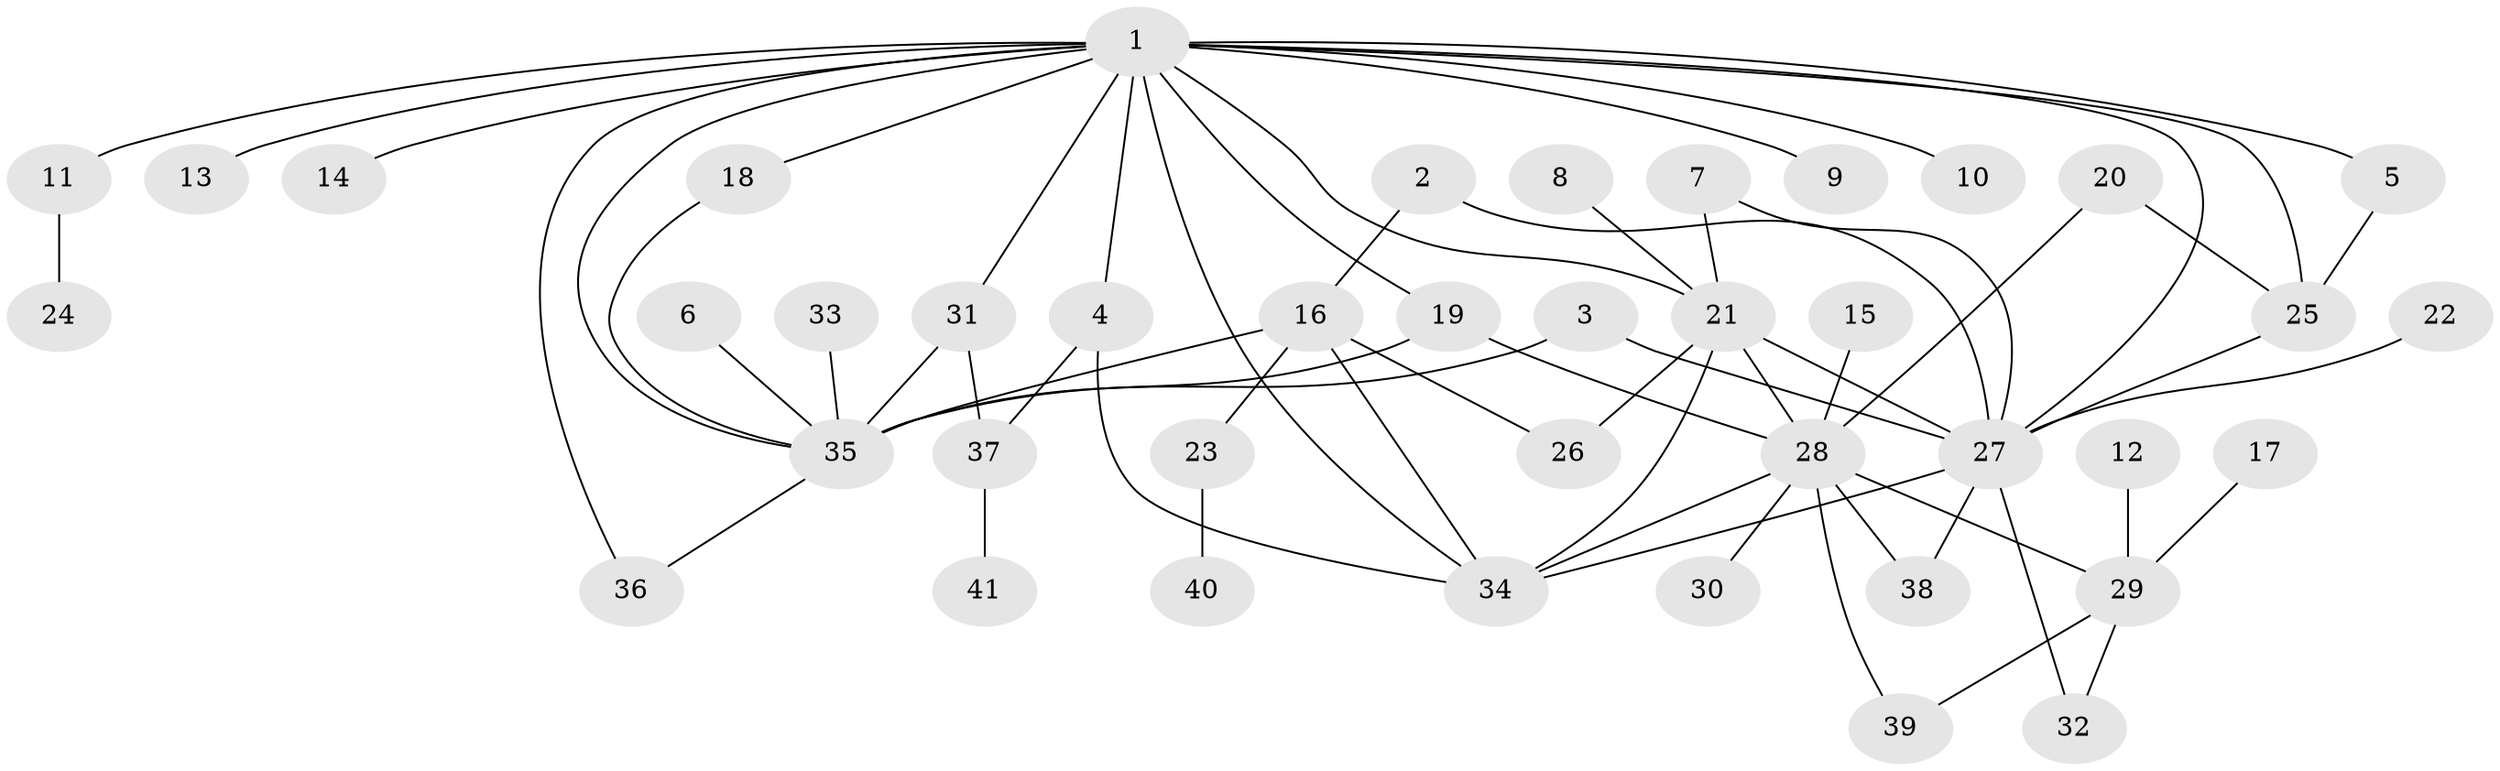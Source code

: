 // original degree distribution, {2: 0.2962962962962963, 21: 0.012345679012345678, 8: 0.012345679012345678, 3: 0.19753086419753085, 13: 0.012345679012345678, 9: 0.024691358024691357, 12: 0.012345679012345678, 6: 0.012345679012345678, 1: 0.37037037037037035, 7: 0.012345679012345678, 4: 0.024691358024691357, 5: 0.012345679012345678}
// Generated by graph-tools (version 1.1) at 2025/26/03/09/25 03:26:00]
// undirected, 41 vertices, 62 edges
graph export_dot {
graph [start="1"]
  node [color=gray90,style=filled];
  1;
  2;
  3;
  4;
  5;
  6;
  7;
  8;
  9;
  10;
  11;
  12;
  13;
  14;
  15;
  16;
  17;
  18;
  19;
  20;
  21;
  22;
  23;
  24;
  25;
  26;
  27;
  28;
  29;
  30;
  31;
  32;
  33;
  34;
  35;
  36;
  37;
  38;
  39;
  40;
  41;
  1 -- 4 [weight=1.0];
  1 -- 5 [weight=1.0];
  1 -- 9 [weight=1.0];
  1 -- 10 [weight=1.0];
  1 -- 11 [weight=1.0];
  1 -- 13 [weight=1.0];
  1 -- 14 [weight=1.0];
  1 -- 18 [weight=1.0];
  1 -- 19 [weight=1.0];
  1 -- 21 [weight=1.0];
  1 -- 25 [weight=1.0];
  1 -- 27 [weight=1.0];
  1 -- 31 [weight=1.0];
  1 -- 34 [weight=1.0];
  1 -- 35 [weight=1.0];
  1 -- 36 [weight=1.0];
  2 -- 16 [weight=1.0];
  2 -- 27 [weight=1.0];
  3 -- 27 [weight=1.0];
  3 -- 35 [weight=1.0];
  4 -- 34 [weight=1.0];
  4 -- 37 [weight=1.0];
  5 -- 25 [weight=1.0];
  6 -- 35 [weight=1.0];
  7 -- 21 [weight=1.0];
  7 -- 27 [weight=2.0];
  8 -- 21 [weight=1.0];
  11 -- 24 [weight=1.0];
  12 -- 29 [weight=1.0];
  15 -- 28 [weight=1.0];
  16 -- 23 [weight=1.0];
  16 -- 26 [weight=1.0];
  16 -- 34 [weight=1.0];
  16 -- 35 [weight=1.0];
  17 -- 29 [weight=1.0];
  18 -- 35 [weight=1.0];
  19 -- 28 [weight=1.0];
  19 -- 35 [weight=2.0];
  20 -- 25 [weight=1.0];
  20 -- 28 [weight=1.0];
  21 -- 26 [weight=1.0];
  21 -- 27 [weight=1.0];
  21 -- 28 [weight=1.0];
  21 -- 34 [weight=1.0];
  22 -- 27 [weight=1.0];
  23 -- 40 [weight=1.0];
  25 -- 27 [weight=1.0];
  27 -- 32 [weight=1.0];
  27 -- 34 [weight=1.0];
  27 -- 38 [weight=1.0];
  28 -- 29 [weight=1.0];
  28 -- 30 [weight=1.0];
  28 -- 34 [weight=1.0];
  28 -- 38 [weight=1.0];
  28 -- 39 [weight=1.0];
  29 -- 32 [weight=1.0];
  29 -- 39 [weight=1.0];
  31 -- 35 [weight=1.0];
  31 -- 37 [weight=1.0];
  33 -- 35 [weight=1.0];
  35 -- 36 [weight=1.0];
  37 -- 41 [weight=1.0];
}
